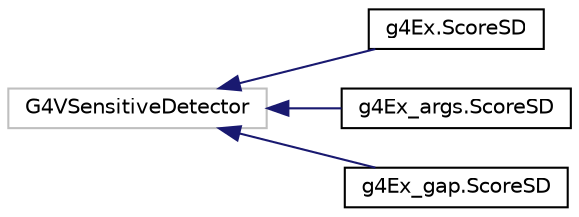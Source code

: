 digraph "Graphical Class Hierarchy"
{
 // LATEX_PDF_SIZE
  edge [fontname="Helvetica",fontsize="10",labelfontname="Helvetica",labelfontsize="10"];
  node [fontname="Helvetica",fontsize="10",shape=record];
  rankdir="LR";
  Node164 [label="G4VSensitiveDetector",height=0.2,width=0.4,color="grey75", fillcolor="white", style="filled",tooltip=" "];
  Node164 -> Node0 [dir="back",color="midnightblue",fontsize="10",style="solid",fontname="Helvetica"];
  Node0 [label="g4Ex.ScoreSD",height=0.2,width=0.4,color="black", fillcolor="white", style="filled",URL="$classg4Ex_1_1ScoreSD.html",tooltip=" "];
  Node164 -> Node166 [dir="back",color="midnightblue",fontsize="10",style="solid",fontname="Helvetica"];
  Node166 [label="g4Ex_args.ScoreSD",height=0.2,width=0.4,color="black", fillcolor="white", style="filled",URL="$classg4Ex__args_1_1ScoreSD.html",tooltip=" "];
  Node164 -> Node167 [dir="back",color="midnightblue",fontsize="10",style="solid",fontname="Helvetica"];
  Node167 [label="g4Ex_gap.ScoreSD",height=0.2,width=0.4,color="black", fillcolor="white", style="filled",URL="$classg4Ex__gap_1_1ScoreSD.html",tooltip=" "];
}
